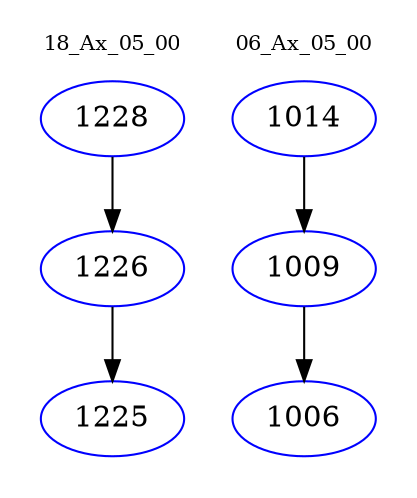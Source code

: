 digraph{
subgraph cluster_0 {
color = white
label = "18_Ax_05_00";
fontsize=10;
T0_1228 [label="1228", color="blue"]
T0_1228 -> T0_1226 [color="black"]
T0_1226 [label="1226", color="blue"]
T0_1226 -> T0_1225 [color="black"]
T0_1225 [label="1225", color="blue"]
}
subgraph cluster_1 {
color = white
label = "06_Ax_05_00";
fontsize=10;
T1_1014 [label="1014", color="blue"]
T1_1014 -> T1_1009 [color="black"]
T1_1009 [label="1009", color="blue"]
T1_1009 -> T1_1006 [color="black"]
T1_1006 [label="1006", color="blue"]
}
}
